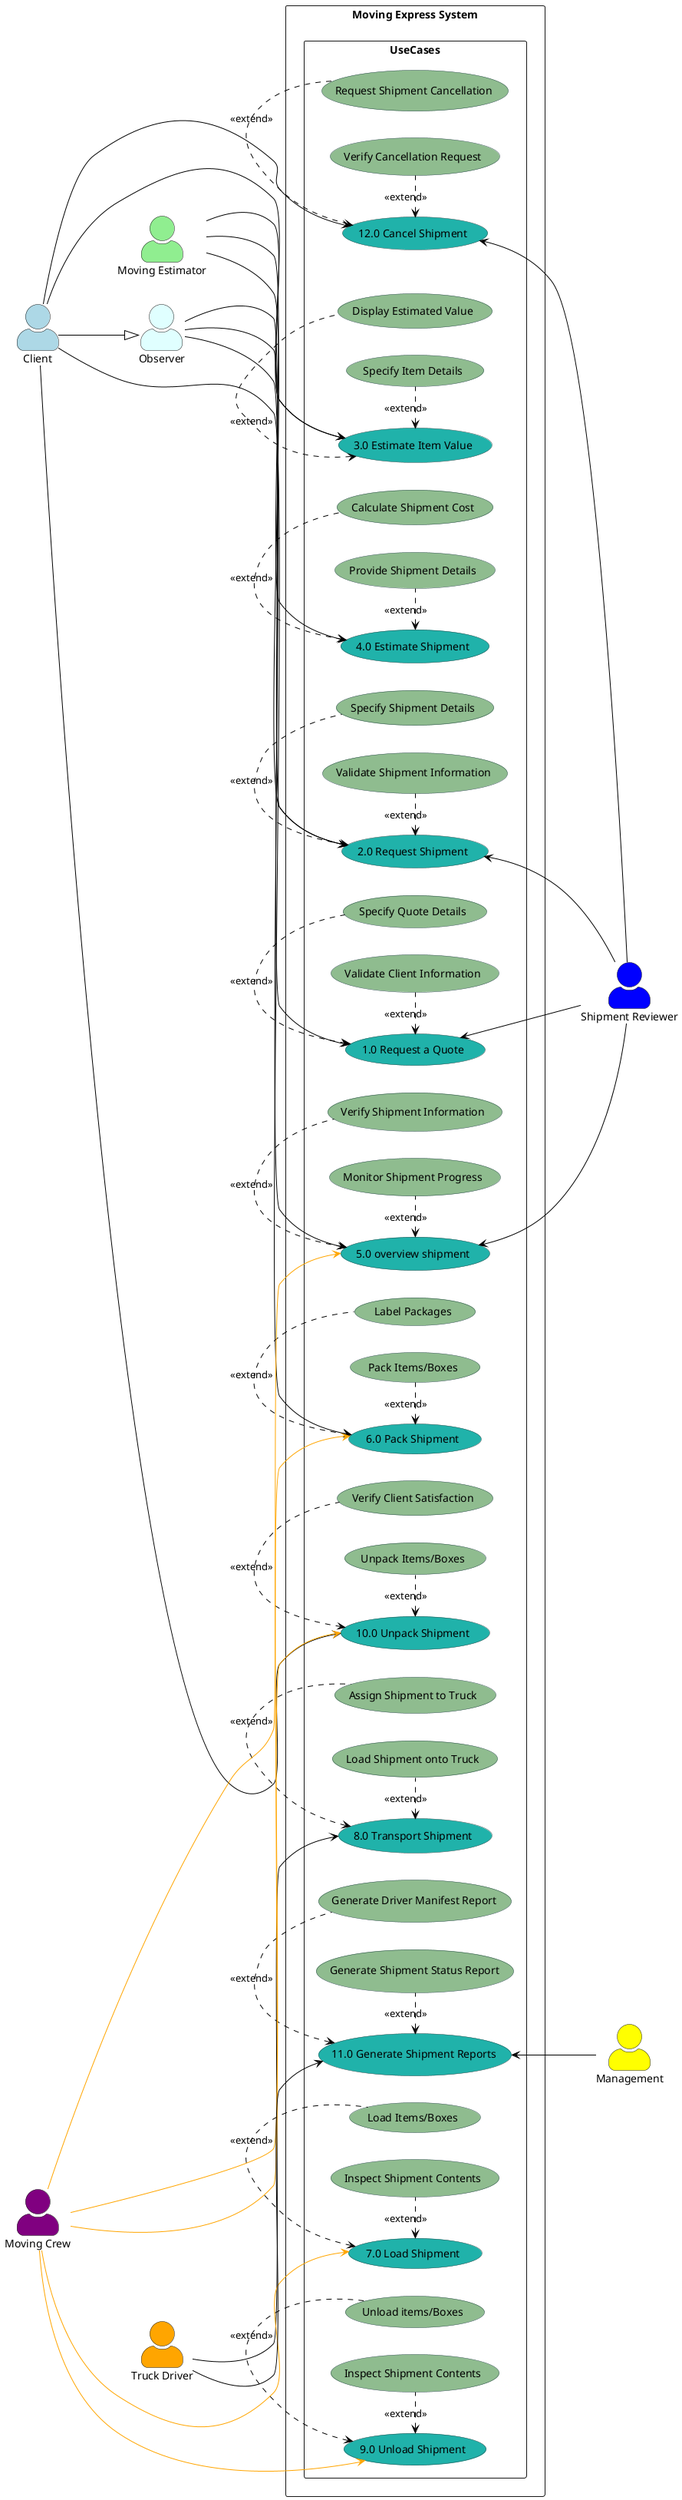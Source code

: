 @startuml

left to right direction
skinparam actorStyle awesome
skinparam usecase {
    BackgroundColor DarkSeaGreen
    BorderColor DarkSlateGray
    ArrowColor Black
    ActorBorderColor black
    ActorFontName Courier
    ActorBackgroundColor<< Human >> Gold
}

actor Client as "Client" #LightBlue
actor "Moving Estimator" as MovingEstimator #LightGreen
actor "Truck Driver" as VanDriver #Orange
actor "Moving Crew" as MovingCrew #Purple
actor Management as "Management" #Yellow
actor "Shipment Reviewer" as ShipmentReviewer #Blue
actor "Observer" as Observer #LightCyan

rectangle "Moving Express System" {
    rectangle UseCases {
      usecase "1.0 Request a Quote" as UC1 #LightSeaGreen
      usecase "Specify Quote Details" as UC1_1
      usecase "Validate Client Information" as UC1_2

      usecase "2.0 Request Shipment" as UC2 #LightSeaGreen
      usecase "Specify Shipment Details" as UC2_1
      usecase "Validate Shipment Information" as UC2_2

      usecase "3.0 Estimate Item Value" as UC3 #LightSeaGreen
      usecase "Specify Item Details" as UC3_1
      usecase "Display Estimated Value" as UC3_2

      usecase "4.0 Estimate Shipment" as UC4 #LightSeaGreen
      usecase "Provide Shipment Details" as UC4_1
      usecase "Calculate Shipment Cost" as UC4_2

      usecase "5.0 overview shipment" as UC5 #LightSeaGreen
      usecase "Monitor Shipment Progress" as UC5_1
      usecase "Verify Shipment Information" as UC5_2

      usecase "8.0 Transport Shipment" as UC8 #LightSeaGreen
      usecase "Assign Shipment to Truck" as UC8_1
      usecase "Load Shipment onto Truck" as UC8_2

      usecase "6.0 Pack Shipment" as UC6 #LightSeaGreen
      usecase "Label Packages" as UC6_1
      usecase "Pack Items/Boxes" as UC6_2

      usecase "7.0 Load Shipment" as UC7 #LightSeaGreen
      usecase "Inspect Shipment Contents" as UC7_1
      usecase "Load Items/Boxes" as UC7_2

      usecase "9.0 Unload Shipment" as UC9 #LightSeaGreen
      usecase "Unload items/Boxes" as UC9_1
      usecase "Inspect Shipment Contents" as UC9_2

      usecase "10.0 Unpack Shipment" as UC10 #LightSeaGreen
      usecase "Unpack Items/Boxes" as UC10_1
      usecase "Verify Client Satisfaction" as UC10_2

      usecase "11.0 Generate Shipment Reports" as UC11 #LightSeaGreen
      usecase "Generate Shipment Status Report" as UC11_1
      usecase "Generate Driver Manifest Report" as UC11_2

      usecase "12.0 Cancel Shipment" as UC12 #LightSeaGreen
      usecase "Request Shipment Cancellation" as UC12_1
      usecase "Verify Cancellation Request" as UC12_2

    }
}

UC1 <. UC1_1 : <<extend>>
UC1 <. UC1_2 : <<extend>>

UC2 <. UC2_1 : <<extend>>
UC2 <. UC2_2 : <<extend>>

UC3 <. UC3_1 : <<extend>>
UC3 <. UC3_2 : <<extend>>

UC4 <. UC4_1 : <<extend>>
UC4 <. UC4_2 : <<extend>>

UC5 <. UC5_1 : <<extend>>
UC5 <. UC5_2 : <<extend>>

UC6 <. UC6_1 : <<extend>>
UC6 <. UC6_2 : <<extend>>

UC7 <. UC7_1 : <<extend>>
UC7 <. UC7_2 : <<extend>>

UC8 <. UC8_1 : <<extend>>
UC8 <. UC8_2 : <<extend>>

UC9 <. UC9_1 : <<extend>>
UC9 <. UC9_2 : <<extend>>

UC10 <. UC10_1 : <<extend>>
UC10 <. UC10_2 : <<extend>>

UC11 <. UC11_1 : <<extend>>
UC11 <. UC11_2 : <<extend>>

UC12 <. UC12_1 : <<extend>>
UC12 <. UC12_2 : <<extend>>

Client --|> Observer

Client ---> UC12
Client ---> UC6
Client ---> UC3
Client ---> UC10

Observer --> UC1
Observer --> UC2
Observer --> UC5

MovingEstimator --> UC2
MovingEstimator --> UC4
MovingEstimator --> UC3

VanDriver --> UC8

MovingCrew -[#Orange]--> UC6
MovingCrew -[#Orange]--> UC5
MovingCrew -[#Orange]--> UC7
MovingCrew -[#Orange]--> UC9
MovingCrew -[#Orange]--> UC10

UC11 <-- Management
VanDriver --> UC11

UC2 <-- ShipmentReviewer
UC1 <-- ShipmentReviewer
UC12 <-- ShipmentReviewer
UC5 <-- ShipmentReviewer

@enduml